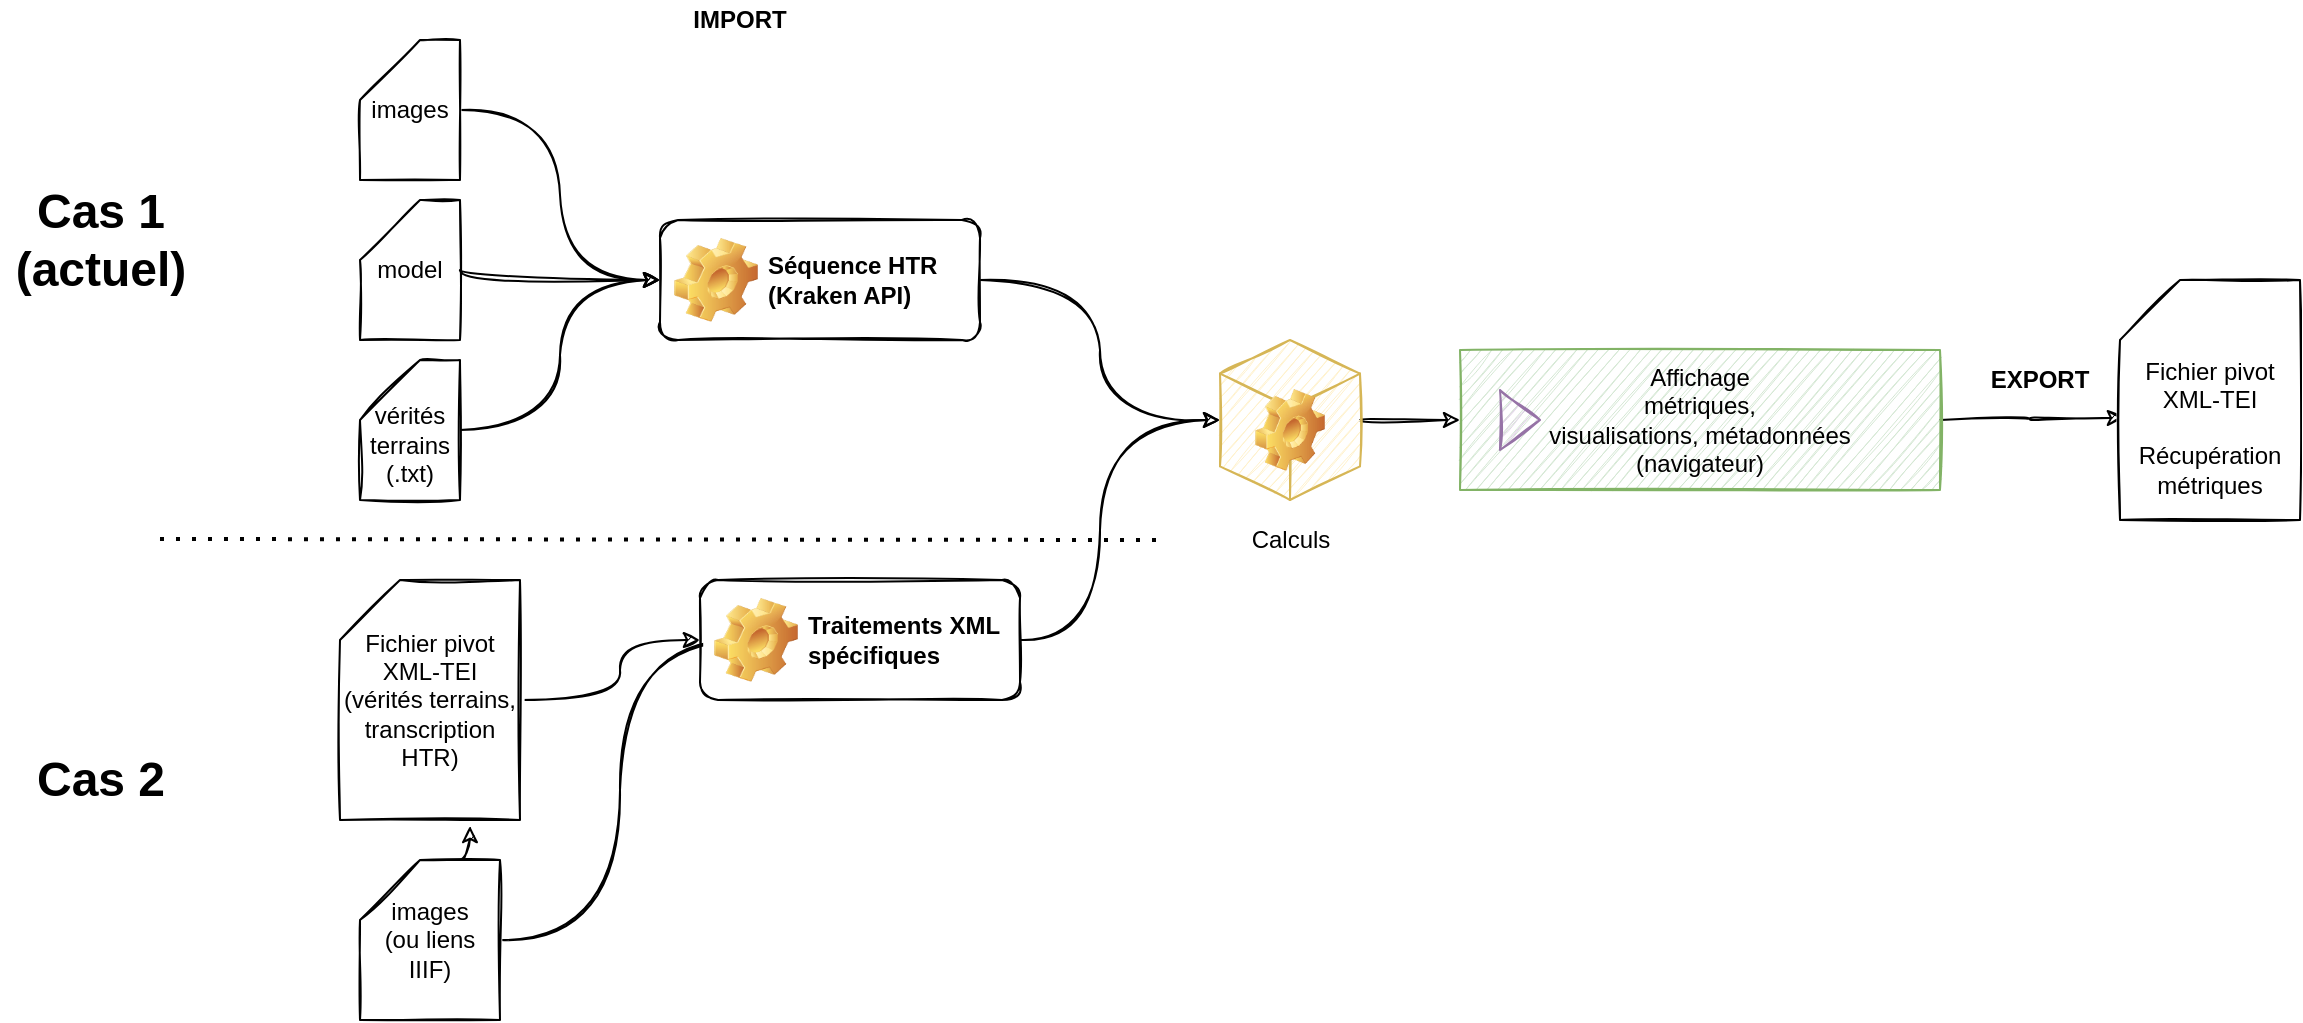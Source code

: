 <mxfile version="13.7.5" type="device"><diagram id="eVkPajZjexE8s91LdMyQ" name="Page-1"><mxGraphModel dx="2253" dy="780" grid="1" gridSize="10" guides="1" tooltips="1" connect="1" arrows="1" fold="1" page="1" pageScale="1" pageWidth="827" pageHeight="1169" math="0" shadow="0"><root><mxCell id="0"/><mxCell id="1" parent="0"/><mxCell id="YIc8r8rwFyzZ4Ey-CVzp-5" style="edgeStyle=orthogonalEdgeStyle;rounded=0;orthogonalLoop=1;jettySize=auto;html=1;exitX=1;exitY=0.5;exitDx=0;exitDy=0;exitPerimeter=0;entryX=0;entryY=0.5;entryDx=0;entryDy=0;sketch=1;curved=1;" edge="1" parent="1" source="YIc8r8rwFyzZ4Ey-CVzp-1" target="YIc8r8rwFyzZ4Ey-CVzp-4"><mxGeometry relative="1" as="geometry"/></mxCell><mxCell id="YIc8r8rwFyzZ4Ey-CVzp-1" value="images" style="shape=card;whiteSpace=wrap;html=1;sketch=1;" vertex="1" parent="1"><mxGeometry x="110" y="150" width="50" height="70" as="geometry"/></mxCell><mxCell id="YIc8r8rwFyzZ4Ey-CVzp-6" style="edgeStyle=orthogonalEdgeStyle;rounded=0;orthogonalLoop=1;jettySize=auto;html=1;exitX=1;exitY=0.5;exitDx=0;exitDy=0;exitPerimeter=0;entryX=0;entryY=0.5;entryDx=0;entryDy=0;sketch=1;curved=1;" edge="1" parent="1" source="YIc8r8rwFyzZ4Ey-CVzp-2" target="YIc8r8rwFyzZ4Ey-CVzp-4"><mxGeometry relative="1" as="geometry"><Array as="points"><mxPoint x="160" y="270"/></Array></mxGeometry></mxCell><mxCell id="YIc8r8rwFyzZ4Ey-CVzp-2" value="model" style="shape=card;whiteSpace=wrap;html=1;sketch=1;" vertex="1" parent="1"><mxGeometry x="110" y="230" width="50" height="70" as="geometry"/></mxCell><mxCell id="YIc8r8rwFyzZ4Ey-CVzp-7" style="edgeStyle=orthogonalEdgeStyle;rounded=0;orthogonalLoop=1;jettySize=auto;html=1;exitX=1;exitY=0.5;exitDx=0;exitDy=0;exitPerimeter=0;sketch=1;curved=1;" edge="1" parent="1" source="YIc8r8rwFyzZ4Ey-CVzp-3"><mxGeometry relative="1" as="geometry"><mxPoint x="260" y="270" as="targetPoint"/><Array as="points"><mxPoint x="210" y="345"/><mxPoint x="210" y="270"/></Array></mxGeometry></mxCell><mxCell id="YIc8r8rwFyzZ4Ey-CVzp-3" value="&lt;div&gt;&lt;br&gt;&lt;/div&gt;&lt;div&gt;vérités&lt;/div&gt;&lt;div&gt;terrains&lt;/div&gt;&lt;div&gt;(.txt)&lt;br&gt;&lt;/div&gt;" style="shape=card;whiteSpace=wrap;html=1;sketch=1;" vertex="1" parent="1"><mxGeometry x="110" y="310" width="50" height="70" as="geometry"/></mxCell><mxCell id="YIc8r8rwFyzZ4Ey-CVzp-18" style="edgeStyle=orthogonalEdgeStyle;rounded=0;orthogonalLoop=1;jettySize=auto;html=1;exitX=1;exitY=0.5;exitDx=0;exitDy=0;entryX=0;entryY=0.5;entryDx=0;entryDy=0;entryPerimeter=0;sketch=1;curved=1;" edge="1" parent="1" source="YIc8r8rwFyzZ4Ey-CVzp-4" target="YIc8r8rwFyzZ4Ey-CVzp-11"><mxGeometry relative="1" as="geometry"/></mxCell><mxCell id="YIc8r8rwFyzZ4Ey-CVzp-4" value="&lt;div&gt;Séquence HTR&lt;/div&gt;&lt;div&gt;(Kraken API)&lt;br&gt;&lt;/div&gt;" style="label;whiteSpace=wrap;html=1;image=img/clipart/Gear_128x128.png;sketch=1;" vertex="1" parent="1"><mxGeometry x="260" y="240" width="160" height="60" as="geometry"/></mxCell><mxCell id="YIc8r8rwFyzZ4Ey-CVzp-14" style="edgeStyle=orthogonalEdgeStyle;rounded=0;orthogonalLoop=1;jettySize=auto;html=1;exitX=1;exitY=0.5;exitDx=0;exitDy=0;exitPerimeter=0;entryX=0;entryY=0.5;entryDx=0;entryDy=0;sketch=1;curved=1;" edge="1" parent="1" source="YIc8r8rwFyzZ4Ey-CVzp-8" target="YIc8r8rwFyzZ4Ey-CVzp-10"><mxGeometry relative="1" as="geometry"><Array as="points"><mxPoint x="240" y="480"/><mxPoint x="240" y="450"/></Array></mxGeometry></mxCell><mxCell id="YIc8r8rwFyzZ4Ey-CVzp-8" value="&lt;div&gt;Fichier pivot &lt;br&gt;&lt;/div&gt;&lt;div&gt;XML-TEI&lt;/div&gt;&lt;div&gt;(vérités terrains, transcription HTR)&lt;br&gt;&lt;/div&gt;" style="shape=card;whiteSpace=wrap;html=1;sketch=1;" vertex="1" parent="1"><mxGeometry x="100" y="420" width="90" height="120" as="geometry"/></mxCell><mxCell id="YIc8r8rwFyzZ4Ey-CVzp-15" style="edgeStyle=orthogonalEdgeStyle;rounded=0;orthogonalLoop=1;jettySize=auto;html=1;exitX=1;exitY=0.5;exitDx=0;exitDy=0;exitPerimeter=0;sketch=1;curved=1;" edge="1" parent="1" source="YIc8r8rwFyzZ4Ey-CVzp-9"><mxGeometry relative="1" as="geometry"><mxPoint x="310" y="450" as="targetPoint"/><Array as="points"><mxPoint x="240" y="600"/><mxPoint x="240" y="450"/></Array></mxGeometry></mxCell><mxCell id="YIc8r8rwFyzZ4Ey-CVzp-16" style="edgeStyle=orthogonalEdgeStyle;rounded=0;orthogonalLoop=1;jettySize=auto;html=1;exitX=0;exitY=0;exitDx=50;exitDy=0;exitPerimeter=0;entryX=0.722;entryY=1.025;entryDx=0;entryDy=0;entryPerimeter=0;sketch=1;curved=1;" edge="1" parent="1" source="YIc8r8rwFyzZ4Ey-CVzp-9" target="YIc8r8rwFyzZ4Ey-CVzp-8"><mxGeometry relative="1" as="geometry"/></mxCell><mxCell id="YIc8r8rwFyzZ4Ey-CVzp-9" value="&lt;div&gt;images&lt;/div&gt;&lt;div&gt;(ou liens IIIF)&lt;br&gt;&lt;/div&gt;" style="shape=card;whiteSpace=wrap;html=1;sketch=1;" vertex="1" parent="1"><mxGeometry x="110" y="560" width="70" height="80" as="geometry"/></mxCell><mxCell id="YIc8r8rwFyzZ4Ey-CVzp-17" style="edgeStyle=orthogonalEdgeStyle;rounded=0;orthogonalLoop=1;jettySize=auto;html=1;exitX=1;exitY=0.5;exitDx=0;exitDy=0;entryX=0;entryY=0.5;entryDx=0;entryDy=0;entryPerimeter=0;sketch=1;curved=1;" edge="1" parent="1" source="YIc8r8rwFyzZ4Ey-CVzp-10" target="YIc8r8rwFyzZ4Ey-CVzp-11"><mxGeometry relative="1" as="geometry"><Array as="points"><mxPoint x="480" y="450"/><mxPoint x="480" y="340"/></Array></mxGeometry></mxCell><mxCell id="YIc8r8rwFyzZ4Ey-CVzp-10" value="&lt;div&gt;Traitements XML&lt;/div&gt;&lt;div&gt;spécifiques&lt;br&gt;&lt;/div&gt;" style="label;whiteSpace=wrap;html=1;image=img/clipart/Gear_128x128.png;sketch=1;" vertex="1" parent="1"><mxGeometry x="280" y="420" width="160" height="60" as="geometry"/></mxCell><mxCell id="YIc8r8rwFyzZ4Ey-CVzp-21" style="edgeStyle=orthogonalEdgeStyle;rounded=0;orthogonalLoop=1;jettySize=auto;html=1;exitX=1;exitY=0.5;exitDx=0;exitDy=0;exitPerimeter=0;entryX=0;entryY=0.5;entryDx=0;entryDy=0;sketch=1;curved=1;" edge="1" parent="1" source="YIc8r8rwFyzZ4Ey-CVzp-11" target="YIc8r8rwFyzZ4Ey-CVzp-19"><mxGeometry relative="1" as="geometry"/></mxCell><mxCell id="YIc8r8rwFyzZ4Ey-CVzp-11" value="" style="html=1;whiteSpace=wrap;shape=isoCube2;backgroundOutline=1;isoAngle=15;fillColor=#fff2cc;strokeColor=#d6b656;sketch=1;" vertex="1" parent="1"><mxGeometry x="540" y="300" width="70" height="80" as="geometry"/></mxCell><mxCell id="YIc8r8rwFyzZ4Ey-CVzp-12" value="" style="shape=image;html=1;verticalLabelPosition=bottom;verticalAlign=top;imageAspect=1;aspect=fixed;image=img/clipart/Gear_128x128.png;sketch=1;" vertex="1" parent="1"><mxGeometry x="557.53" y="324.5" width="34.95" height="41" as="geometry"/></mxCell><mxCell id="YIc8r8rwFyzZ4Ey-CVzp-13" value="Calculs" style="text;html=1;strokeColor=none;fillColor=none;align=center;verticalAlign=middle;whiteSpace=wrap;rounded=0;sketch=1;" vertex="1" parent="1"><mxGeometry x="547.5" y="390" width="55" height="20" as="geometry"/></mxCell><mxCell id="YIc8r8rwFyzZ4Ey-CVzp-23" style="edgeStyle=orthogonalEdgeStyle;rounded=0;orthogonalLoop=1;jettySize=auto;html=1;exitX=1;exitY=0.5;exitDx=0;exitDy=0;entryX=0.022;entryY=0.575;entryDx=0;entryDy=0;entryPerimeter=0;sketch=1;curved=1;" edge="1" parent="1" source="YIc8r8rwFyzZ4Ey-CVzp-19" target="YIc8r8rwFyzZ4Ey-CVzp-22"><mxGeometry relative="1" as="geometry"/></mxCell><mxCell id="YIc8r8rwFyzZ4Ey-CVzp-19" value="&lt;div&gt;Affichage&lt;/div&gt;&lt;div&gt;métriques, &lt;br&gt;&lt;/div&gt;&lt;div&gt;visualisations, métadonnées&lt;/div&gt;&lt;div&gt;(navigateur)&lt;br&gt;&lt;/div&gt;" style="html=1;whiteSpace=wrap;container=1;recursiveResize=0;collapsible=0;fillColor=#d5e8d4;strokeColor=#82b366;sketch=1;" vertex="1" parent="1"><mxGeometry x="660" y="305" width="240" height="70" as="geometry"/></mxCell><mxCell id="YIc8r8rwFyzZ4Ey-CVzp-20" value="" style="triangle;html=1;whiteSpace=wrap;fillColor=#e1d5e7;strokeColor=#9673a6;sketch=1;" vertex="1" parent="YIc8r8rwFyzZ4Ey-CVzp-19"><mxGeometry x="20" y="20" width="20" height="30" as="geometry"/></mxCell><mxCell id="YIc8r8rwFyzZ4Ey-CVzp-22" value="&lt;div&gt;Fichier pivot &lt;br&gt;&lt;/div&gt;&lt;div&gt;XML-TEI&lt;/div&gt;&lt;div&gt;&lt;br&gt;&lt;/div&gt;" style="shape=card;whiteSpace=wrap;html=1;sketch=1;" vertex="1" parent="1"><mxGeometry x="990" y="270" width="90" height="120" as="geometry"/></mxCell><mxCell id="YIc8r8rwFyzZ4Ey-CVzp-24" value="&lt;div&gt;Cas 1&lt;/div&gt;&lt;div&gt;(actuel)&lt;br&gt;&lt;/div&gt;" style="text;strokeColor=none;fillColor=none;html=1;fontSize=24;fontStyle=1;verticalAlign=middle;align=center;sketch=1;" vertex="1" parent="1"><mxGeometry x="-70" y="230" width="100" height="40" as="geometry"/></mxCell><mxCell id="YIc8r8rwFyzZ4Ey-CVzp-25" value="Cas 2" style="text;strokeColor=none;fillColor=none;html=1;fontSize=24;fontStyle=1;verticalAlign=middle;align=center;sketch=1;" vertex="1" parent="1"><mxGeometry x="-70" y="500" width="100" height="40" as="geometry"/></mxCell><mxCell id="YIc8r8rwFyzZ4Ey-CVzp-27" value="&lt;div&gt;Récupération&lt;/div&gt;&lt;div&gt;métriques&lt;br&gt;&lt;/div&gt;" style="text;html=1;strokeColor=none;fillColor=none;align=center;verticalAlign=middle;whiteSpace=wrap;rounded=0;sketch=1;" vertex="1" parent="1"><mxGeometry x="1005" y="355" width="60" height="20" as="geometry"/></mxCell><mxCell id="YIc8r8rwFyzZ4Ey-CVzp-28" value="" style="endArrow=none;dashed=1;html=1;dashPattern=1 3;strokeWidth=2;" edge="1" parent="1"><mxGeometry width="50" height="50" relative="1" as="geometry"><mxPoint x="10" y="399.5" as="sourcePoint"/><mxPoint x="510" y="400" as="targetPoint"/></mxGeometry></mxCell><mxCell id="YIc8r8rwFyzZ4Ey-CVzp-29" value="&lt;b&gt;EXPORT&lt;/b&gt;" style="text;html=1;strokeColor=none;fillColor=none;align=center;verticalAlign=middle;whiteSpace=wrap;rounded=0;sketch=1;" vertex="1" parent="1"><mxGeometry x="920" y="310" width="60" height="20" as="geometry"/></mxCell><mxCell id="YIc8r8rwFyzZ4Ey-CVzp-30" value="&lt;b&gt;IMPORT&lt;/b&gt;" style="text;html=1;strokeColor=none;fillColor=none;align=center;verticalAlign=middle;whiteSpace=wrap;rounded=0;sketch=1;" vertex="1" parent="1"><mxGeometry x="270" y="130" width="60" height="20" as="geometry"/></mxCell></root></mxGraphModel></diagram></mxfile>